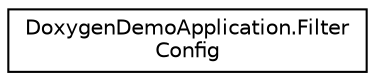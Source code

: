 digraph "Graphical Class Hierarchy"
{
  edge [fontname="Helvetica",fontsize="10",labelfontname="Helvetica",labelfontsize="10"];
  node [fontname="Helvetica",fontsize="10",shape=record];
  rankdir="LR";
  Node0 [label="DoxygenDemoApplication.Filter\lConfig",height=0.2,width=0.4,color="black", fillcolor="white", style="filled",URL="$class_doxygen_demo_application_1_1_filter_config.html"];
}
